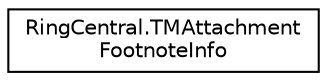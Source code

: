 digraph "Graphical Class Hierarchy"
{
 // LATEX_PDF_SIZE
  edge [fontname="Helvetica",fontsize="10",labelfontname="Helvetica",labelfontsize="10"];
  node [fontname="Helvetica",fontsize="10",shape=record];
  rankdir="LR";
  Node0 [label="RingCentral.TMAttachment\lFootnoteInfo",height=0.2,width=0.4,color="black", fillcolor="white", style="filled",URL="$classRingCentral_1_1TMAttachmentFootnoteInfo.html",tooltip=" "];
}
